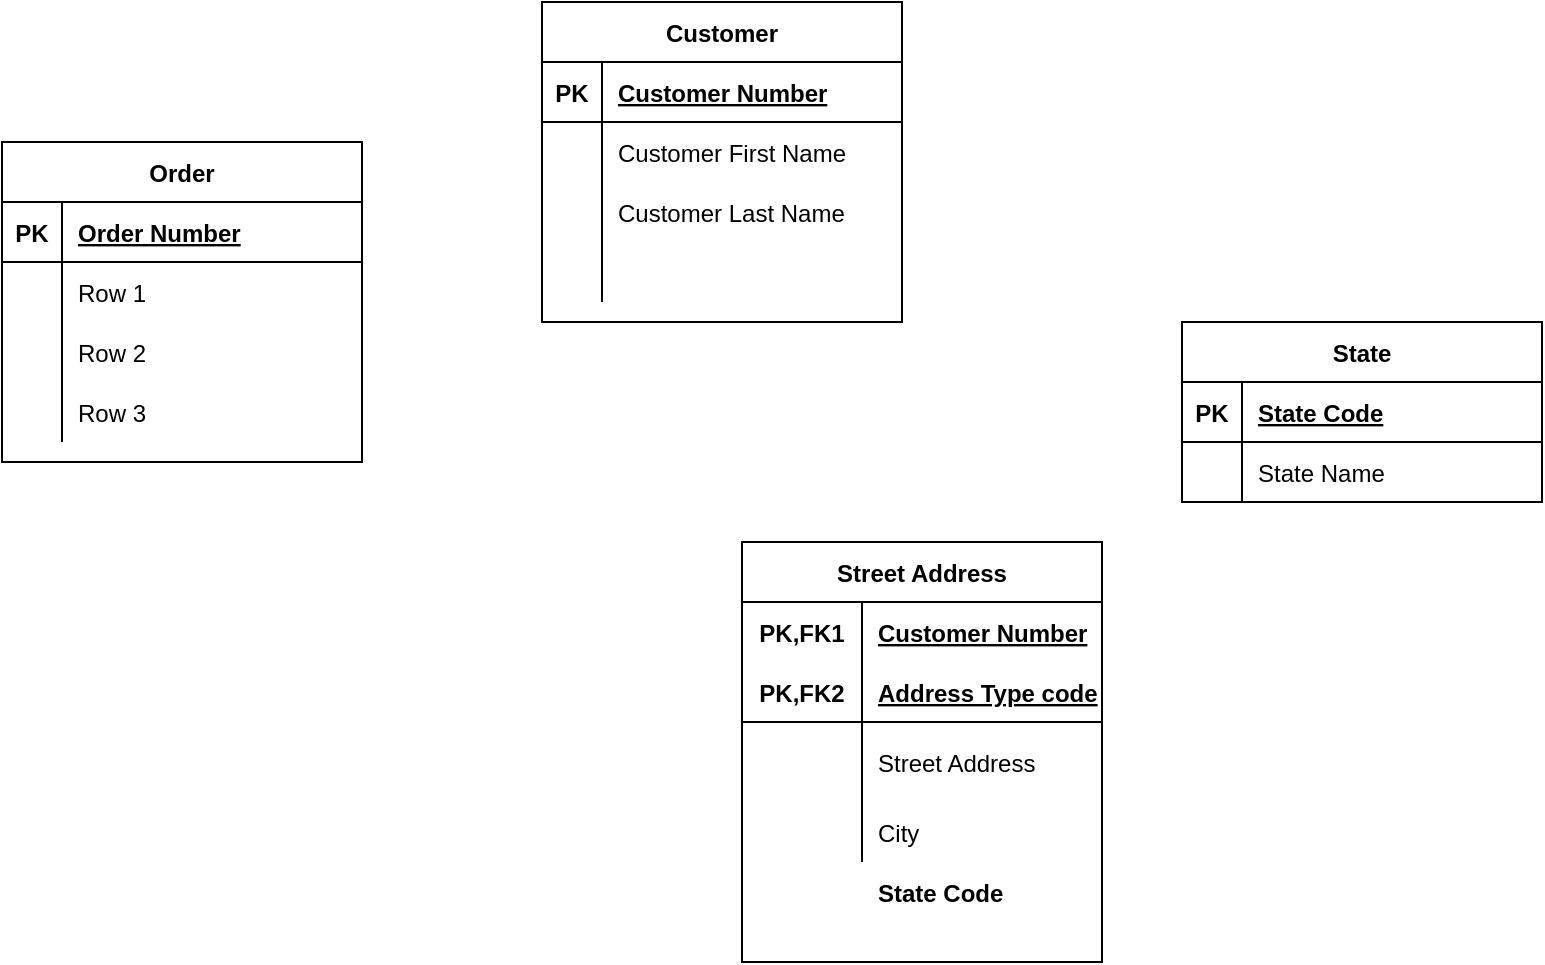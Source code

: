 <mxfile version="15.0.3" type="github">
  <diagram id="cmkbcSQtQ9GMWB0hdeYi" name="Page-1">
    <mxGraphModel dx="782" dy="412" grid="1" gridSize="10" guides="1" tooltips="1" connect="1" arrows="1" fold="1" page="1" pageScale="1" pageWidth="980" pageHeight="1390" math="0" shadow="0">
      <root>
        <mxCell id="0" />
        <mxCell id="1" parent="0" />
        <mxCell id="okrKcHC8rQpI2fEXYS8D-1" value="Customer" style="shape=table;startSize=30;container=1;collapsible=1;childLayout=tableLayout;fixedRows=1;rowLines=0;fontStyle=1;align=center;resizeLast=1;" vertex="1" parent="1">
          <mxGeometry x="480" y="290" width="180" height="160" as="geometry" />
        </mxCell>
        <mxCell id="okrKcHC8rQpI2fEXYS8D-2" value="" style="shape=partialRectangle;collapsible=0;dropTarget=0;pointerEvents=0;fillColor=none;top=0;left=0;bottom=1;right=0;points=[[0,0.5],[1,0.5]];portConstraint=eastwest;" vertex="1" parent="okrKcHC8rQpI2fEXYS8D-1">
          <mxGeometry y="30" width="180" height="30" as="geometry" />
        </mxCell>
        <mxCell id="okrKcHC8rQpI2fEXYS8D-3" value="PK" style="shape=partialRectangle;connectable=0;fillColor=none;top=0;left=0;bottom=0;right=0;fontStyle=1;overflow=hidden;" vertex="1" parent="okrKcHC8rQpI2fEXYS8D-2">
          <mxGeometry width="30" height="30" as="geometry" />
        </mxCell>
        <mxCell id="okrKcHC8rQpI2fEXYS8D-4" value="Customer Number" style="shape=partialRectangle;connectable=0;fillColor=none;top=0;left=0;bottom=0;right=0;align=left;spacingLeft=6;fontStyle=5;overflow=hidden;" vertex="1" parent="okrKcHC8rQpI2fEXYS8D-2">
          <mxGeometry x="30" width="150" height="30" as="geometry" />
        </mxCell>
        <mxCell id="okrKcHC8rQpI2fEXYS8D-5" value="" style="shape=partialRectangle;collapsible=0;dropTarget=0;pointerEvents=0;fillColor=none;top=0;left=0;bottom=0;right=0;points=[[0,0.5],[1,0.5]];portConstraint=eastwest;" vertex="1" parent="okrKcHC8rQpI2fEXYS8D-1">
          <mxGeometry y="60" width="180" height="30" as="geometry" />
        </mxCell>
        <mxCell id="okrKcHC8rQpI2fEXYS8D-6" value="" style="shape=partialRectangle;connectable=0;fillColor=none;top=0;left=0;bottom=0;right=0;editable=1;overflow=hidden;" vertex="1" parent="okrKcHC8rQpI2fEXYS8D-5">
          <mxGeometry width="30" height="30" as="geometry" />
        </mxCell>
        <mxCell id="okrKcHC8rQpI2fEXYS8D-7" value="Customer First Name" style="shape=partialRectangle;connectable=0;fillColor=none;top=0;left=0;bottom=0;right=0;align=left;spacingLeft=6;overflow=hidden;" vertex="1" parent="okrKcHC8rQpI2fEXYS8D-5">
          <mxGeometry x="30" width="150" height="30" as="geometry" />
        </mxCell>
        <mxCell id="okrKcHC8rQpI2fEXYS8D-8" value="" style="shape=partialRectangle;collapsible=0;dropTarget=0;pointerEvents=0;fillColor=none;top=0;left=0;bottom=0;right=0;points=[[0,0.5],[1,0.5]];portConstraint=eastwest;" vertex="1" parent="okrKcHC8rQpI2fEXYS8D-1">
          <mxGeometry y="90" width="180" height="30" as="geometry" />
        </mxCell>
        <mxCell id="okrKcHC8rQpI2fEXYS8D-9" value="" style="shape=partialRectangle;connectable=0;fillColor=none;top=0;left=0;bottom=0;right=0;editable=1;overflow=hidden;" vertex="1" parent="okrKcHC8rQpI2fEXYS8D-8">
          <mxGeometry width="30" height="30" as="geometry" />
        </mxCell>
        <mxCell id="okrKcHC8rQpI2fEXYS8D-10" value="Customer Last Name" style="shape=partialRectangle;connectable=0;fillColor=none;top=0;left=0;bottom=0;right=0;align=left;spacingLeft=6;overflow=hidden;" vertex="1" parent="okrKcHC8rQpI2fEXYS8D-8">
          <mxGeometry x="30" width="150" height="30" as="geometry" />
        </mxCell>
        <mxCell id="okrKcHC8rQpI2fEXYS8D-11" value="" style="shape=partialRectangle;collapsible=0;dropTarget=0;pointerEvents=0;fillColor=none;top=0;left=0;bottom=0;right=0;points=[[0,0.5],[1,0.5]];portConstraint=eastwest;" vertex="1" parent="okrKcHC8rQpI2fEXYS8D-1">
          <mxGeometry y="120" width="180" height="30" as="geometry" />
        </mxCell>
        <mxCell id="okrKcHC8rQpI2fEXYS8D-12" value="" style="shape=partialRectangle;connectable=0;fillColor=none;top=0;left=0;bottom=0;right=0;editable=1;overflow=hidden;" vertex="1" parent="okrKcHC8rQpI2fEXYS8D-11">
          <mxGeometry width="30" height="30" as="geometry" />
        </mxCell>
        <mxCell id="okrKcHC8rQpI2fEXYS8D-13" value="" style="shape=partialRectangle;connectable=0;fillColor=none;top=0;left=0;bottom=0;right=0;align=left;spacingLeft=6;overflow=hidden;" vertex="1" parent="okrKcHC8rQpI2fEXYS8D-11">
          <mxGeometry x="30" width="150" height="30" as="geometry" />
        </mxCell>
        <mxCell id="okrKcHC8rQpI2fEXYS8D-27" value="Street Address" style="shape=table;startSize=30;container=1;collapsible=1;childLayout=tableLayout;fixedRows=1;rowLines=0;fontStyle=1;align=center;resizeLast=1;" vertex="1" parent="1">
          <mxGeometry x="580" y="560" width="180" height="210" as="geometry" />
        </mxCell>
        <mxCell id="okrKcHC8rQpI2fEXYS8D-28" value="" style="shape=partialRectangle;collapsible=0;dropTarget=0;pointerEvents=0;fillColor=none;top=0;left=0;bottom=0;right=0;points=[[0,0.5],[1,0.5]];portConstraint=eastwest;" vertex="1" parent="okrKcHC8rQpI2fEXYS8D-27">
          <mxGeometry y="30" width="180" height="30" as="geometry" />
        </mxCell>
        <mxCell id="okrKcHC8rQpI2fEXYS8D-29" value="PK,FK1" style="shape=partialRectangle;connectable=0;fillColor=none;top=0;left=0;bottom=0;right=0;fontStyle=1;overflow=hidden;" vertex="1" parent="okrKcHC8rQpI2fEXYS8D-28">
          <mxGeometry width="60" height="30" as="geometry" />
        </mxCell>
        <mxCell id="okrKcHC8rQpI2fEXYS8D-30" value="Customer Number" style="shape=partialRectangle;connectable=0;fillColor=none;top=0;left=0;bottom=0;right=0;align=left;spacingLeft=6;fontStyle=5;overflow=hidden;" vertex="1" parent="okrKcHC8rQpI2fEXYS8D-28">
          <mxGeometry x="60" width="120" height="30" as="geometry" />
        </mxCell>
        <mxCell id="okrKcHC8rQpI2fEXYS8D-31" value="" style="shape=partialRectangle;collapsible=0;dropTarget=0;pointerEvents=0;fillColor=none;top=0;left=0;bottom=1;right=0;points=[[0,0.5],[1,0.5]];portConstraint=eastwest;" vertex="1" parent="okrKcHC8rQpI2fEXYS8D-27">
          <mxGeometry y="60" width="180" height="30" as="geometry" />
        </mxCell>
        <mxCell id="okrKcHC8rQpI2fEXYS8D-32" value="PK,FK2" style="shape=partialRectangle;connectable=0;fillColor=none;top=0;left=0;bottom=0;right=0;fontStyle=1;overflow=hidden;" vertex="1" parent="okrKcHC8rQpI2fEXYS8D-31">
          <mxGeometry width="60" height="30" as="geometry" />
        </mxCell>
        <mxCell id="okrKcHC8rQpI2fEXYS8D-33" value="Address Type code" style="shape=partialRectangle;connectable=0;fillColor=none;top=0;left=0;bottom=0;right=0;align=left;spacingLeft=6;fontStyle=5;overflow=hidden;" vertex="1" parent="okrKcHC8rQpI2fEXYS8D-31">
          <mxGeometry x="60" width="120" height="30" as="geometry" />
        </mxCell>
        <mxCell id="okrKcHC8rQpI2fEXYS8D-34" value="" style="shape=partialRectangle;collapsible=0;dropTarget=0;pointerEvents=0;fillColor=none;top=0;left=0;bottom=0;right=0;points=[[0,0.5],[1,0.5]];portConstraint=eastwest;" vertex="1" parent="okrKcHC8rQpI2fEXYS8D-27">
          <mxGeometry y="90" width="180" height="40" as="geometry" />
        </mxCell>
        <mxCell id="okrKcHC8rQpI2fEXYS8D-35" value="" style="shape=partialRectangle;connectable=0;fillColor=none;top=0;left=0;bottom=0;right=0;editable=1;overflow=hidden;" vertex="1" parent="okrKcHC8rQpI2fEXYS8D-34">
          <mxGeometry width="60" height="40" as="geometry" />
        </mxCell>
        <mxCell id="okrKcHC8rQpI2fEXYS8D-36" value="Street Address" style="shape=partialRectangle;connectable=0;fillColor=none;top=0;left=0;bottom=0;right=0;align=left;spacingLeft=6;overflow=hidden;" vertex="1" parent="okrKcHC8rQpI2fEXYS8D-34">
          <mxGeometry x="60" width="120" height="40" as="geometry" />
        </mxCell>
        <mxCell id="okrKcHC8rQpI2fEXYS8D-37" value="" style="shape=partialRectangle;collapsible=0;dropTarget=0;pointerEvents=0;fillColor=none;top=0;left=0;bottom=0;right=0;points=[[0,0.5],[1,0.5]];portConstraint=eastwest;" vertex="1" parent="okrKcHC8rQpI2fEXYS8D-27">
          <mxGeometry y="130" width="180" height="30" as="geometry" />
        </mxCell>
        <mxCell id="okrKcHC8rQpI2fEXYS8D-38" value="" style="shape=partialRectangle;connectable=0;fillColor=none;top=0;left=0;bottom=0;right=0;editable=1;overflow=hidden;" vertex="1" parent="okrKcHC8rQpI2fEXYS8D-37">
          <mxGeometry width="60" height="30" as="geometry" />
        </mxCell>
        <mxCell id="okrKcHC8rQpI2fEXYS8D-39" value="City" style="shape=partialRectangle;connectable=0;fillColor=none;top=0;left=0;bottom=0;right=0;align=left;spacingLeft=6;overflow=hidden;" vertex="1" parent="okrKcHC8rQpI2fEXYS8D-37">
          <mxGeometry x="60" width="120" height="30" as="geometry" />
        </mxCell>
        <mxCell id="okrKcHC8rQpI2fEXYS8D-54" value="" style="shape=partialRectangle;collapsible=0;dropTarget=0;pointerEvents=0;fillColor=none;top=0;left=0;bottom=0;right=0;points=[[0,0.5],[1,0.5]];portConstraint=eastwest;" vertex="1" parent="1">
          <mxGeometry x="580" y="720" width="180" height="30" as="geometry" />
        </mxCell>
        <mxCell id="okrKcHC8rQpI2fEXYS8D-55" value="" style="shape=partialRectangle;connectable=0;fillColor=none;top=0;left=0;bottom=0;right=0;editable=1;overflow=hidden;" vertex="1" parent="okrKcHC8rQpI2fEXYS8D-54">
          <mxGeometry width="60" height="30" as="geometry" />
        </mxCell>
        <mxCell id="okrKcHC8rQpI2fEXYS8D-56" value="State Code" style="shape=partialRectangle;connectable=0;fillColor=none;top=0;left=0;bottom=0;right=0;align=left;spacingLeft=6;overflow=hidden;fontStyle=1" vertex="1" parent="okrKcHC8rQpI2fEXYS8D-54">
          <mxGeometry x="60" width="120" height="30" as="geometry" />
        </mxCell>
        <mxCell id="okrKcHC8rQpI2fEXYS8D-57" value="State" style="shape=table;startSize=30;container=1;collapsible=1;childLayout=tableLayout;fixedRows=1;rowLines=0;fontStyle=1;align=center;resizeLast=1;" vertex="1" parent="1">
          <mxGeometry x="800" y="450" width="180" height="90" as="geometry" />
        </mxCell>
        <mxCell id="okrKcHC8rQpI2fEXYS8D-58" value="" style="shape=partialRectangle;collapsible=0;dropTarget=0;pointerEvents=0;fillColor=none;top=0;left=0;bottom=1;right=0;points=[[0,0.5],[1,0.5]];portConstraint=eastwest;" vertex="1" parent="okrKcHC8rQpI2fEXYS8D-57">
          <mxGeometry y="30" width="180" height="30" as="geometry" />
        </mxCell>
        <mxCell id="okrKcHC8rQpI2fEXYS8D-59" value="PK" style="shape=partialRectangle;connectable=0;fillColor=none;top=0;left=0;bottom=0;right=0;fontStyle=1;overflow=hidden;" vertex="1" parent="okrKcHC8rQpI2fEXYS8D-58">
          <mxGeometry width="30" height="30" as="geometry" />
        </mxCell>
        <mxCell id="okrKcHC8rQpI2fEXYS8D-60" value="State Code" style="shape=partialRectangle;connectable=0;fillColor=none;top=0;left=0;bottom=0;right=0;align=left;spacingLeft=6;fontStyle=5;overflow=hidden;" vertex="1" parent="okrKcHC8rQpI2fEXYS8D-58">
          <mxGeometry x="30" width="150" height="30" as="geometry" />
        </mxCell>
        <mxCell id="okrKcHC8rQpI2fEXYS8D-61" value="" style="shape=partialRectangle;collapsible=0;dropTarget=0;pointerEvents=0;fillColor=none;top=0;left=0;bottom=0;right=0;points=[[0,0.5],[1,0.5]];portConstraint=eastwest;" vertex="1" parent="okrKcHC8rQpI2fEXYS8D-57">
          <mxGeometry y="60" width="180" height="30" as="geometry" />
        </mxCell>
        <mxCell id="okrKcHC8rQpI2fEXYS8D-62" value="" style="shape=partialRectangle;connectable=0;fillColor=none;top=0;left=0;bottom=0;right=0;editable=1;overflow=hidden;" vertex="1" parent="okrKcHC8rQpI2fEXYS8D-61">
          <mxGeometry width="30" height="30" as="geometry" />
        </mxCell>
        <mxCell id="okrKcHC8rQpI2fEXYS8D-63" value="State Name" style="shape=partialRectangle;connectable=0;fillColor=none;top=0;left=0;bottom=0;right=0;align=left;spacingLeft=6;overflow=hidden;" vertex="1" parent="okrKcHC8rQpI2fEXYS8D-61">
          <mxGeometry x="30" width="150" height="30" as="geometry" />
        </mxCell>
        <mxCell id="okrKcHC8rQpI2fEXYS8D-90" value="Order" style="shape=table;startSize=30;container=1;collapsible=1;childLayout=tableLayout;fixedRows=1;rowLines=0;fontStyle=1;align=center;resizeLast=1;" vertex="1" parent="1">
          <mxGeometry x="210" y="360" width="180" height="160" as="geometry" />
        </mxCell>
        <mxCell id="okrKcHC8rQpI2fEXYS8D-91" value="" style="shape=partialRectangle;collapsible=0;dropTarget=0;pointerEvents=0;fillColor=none;top=0;left=0;bottom=1;right=0;points=[[0,0.5],[1,0.5]];portConstraint=eastwest;" vertex="1" parent="okrKcHC8rQpI2fEXYS8D-90">
          <mxGeometry y="30" width="180" height="30" as="geometry" />
        </mxCell>
        <mxCell id="okrKcHC8rQpI2fEXYS8D-92" value="PK" style="shape=partialRectangle;connectable=0;fillColor=none;top=0;left=0;bottom=0;right=0;fontStyle=1;overflow=hidden;" vertex="1" parent="okrKcHC8rQpI2fEXYS8D-91">
          <mxGeometry width="30" height="30" as="geometry" />
        </mxCell>
        <mxCell id="okrKcHC8rQpI2fEXYS8D-93" value="Order Number" style="shape=partialRectangle;connectable=0;fillColor=none;top=0;left=0;bottom=0;right=0;align=left;spacingLeft=6;fontStyle=5;overflow=hidden;" vertex="1" parent="okrKcHC8rQpI2fEXYS8D-91">
          <mxGeometry x="30" width="150" height="30" as="geometry" />
        </mxCell>
        <mxCell id="okrKcHC8rQpI2fEXYS8D-94" value="" style="shape=partialRectangle;collapsible=0;dropTarget=0;pointerEvents=0;fillColor=none;top=0;left=0;bottom=0;right=0;points=[[0,0.5],[1,0.5]];portConstraint=eastwest;" vertex="1" parent="okrKcHC8rQpI2fEXYS8D-90">
          <mxGeometry y="60" width="180" height="30" as="geometry" />
        </mxCell>
        <mxCell id="okrKcHC8rQpI2fEXYS8D-95" value="" style="shape=partialRectangle;connectable=0;fillColor=none;top=0;left=0;bottom=0;right=0;editable=1;overflow=hidden;" vertex="1" parent="okrKcHC8rQpI2fEXYS8D-94">
          <mxGeometry width="30" height="30" as="geometry" />
        </mxCell>
        <mxCell id="okrKcHC8rQpI2fEXYS8D-96" value="Row 1" style="shape=partialRectangle;connectable=0;fillColor=none;top=0;left=0;bottom=0;right=0;align=left;spacingLeft=6;overflow=hidden;" vertex="1" parent="okrKcHC8rQpI2fEXYS8D-94">
          <mxGeometry x="30" width="150" height="30" as="geometry" />
        </mxCell>
        <mxCell id="okrKcHC8rQpI2fEXYS8D-97" value="" style="shape=partialRectangle;collapsible=0;dropTarget=0;pointerEvents=0;fillColor=none;top=0;left=0;bottom=0;right=0;points=[[0,0.5],[1,0.5]];portConstraint=eastwest;" vertex="1" parent="okrKcHC8rQpI2fEXYS8D-90">
          <mxGeometry y="90" width="180" height="30" as="geometry" />
        </mxCell>
        <mxCell id="okrKcHC8rQpI2fEXYS8D-98" value="" style="shape=partialRectangle;connectable=0;fillColor=none;top=0;left=0;bottom=0;right=0;editable=1;overflow=hidden;" vertex="1" parent="okrKcHC8rQpI2fEXYS8D-97">
          <mxGeometry width="30" height="30" as="geometry" />
        </mxCell>
        <mxCell id="okrKcHC8rQpI2fEXYS8D-99" value="Row 2" style="shape=partialRectangle;connectable=0;fillColor=none;top=0;left=0;bottom=0;right=0;align=left;spacingLeft=6;overflow=hidden;" vertex="1" parent="okrKcHC8rQpI2fEXYS8D-97">
          <mxGeometry x="30" width="150" height="30" as="geometry" />
        </mxCell>
        <mxCell id="okrKcHC8rQpI2fEXYS8D-100" value="" style="shape=partialRectangle;collapsible=0;dropTarget=0;pointerEvents=0;fillColor=none;top=0;left=0;bottom=0;right=0;points=[[0,0.5],[1,0.5]];portConstraint=eastwest;" vertex="1" parent="okrKcHC8rQpI2fEXYS8D-90">
          <mxGeometry y="120" width="180" height="30" as="geometry" />
        </mxCell>
        <mxCell id="okrKcHC8rQpI2fEXYS8D-101" value="" style="shape=partialRectangle;connectable=0;fillColor=none;top=0;left=0;bottom=0;right=0;editable=1;overflow=hidden;" vertex="1" parent="okrKcHC8rQpI2fEXYS8D-100">
          <mxGeometry width="30" height="30" as="geometry" />
        </mxCell>
        <mxCell id="okrKcHC8rQpI2fEXYS8D-102" value="Row 3" style="shape=partialRectangle;connectable=0;fillColor=none;top=0;left=0;bottom=0;right=0;align=left;spacingLeft=6;overflow=hidden;" vertex="1" parent="okrKcHC8rQpI2fEXYS8D-100">
          <mxGeometry x="30" width="150" height="30" as="geometry" />
        </mxCell>
      </root>
    </mxGraphModel>
  </diagram>
</mxfile>
